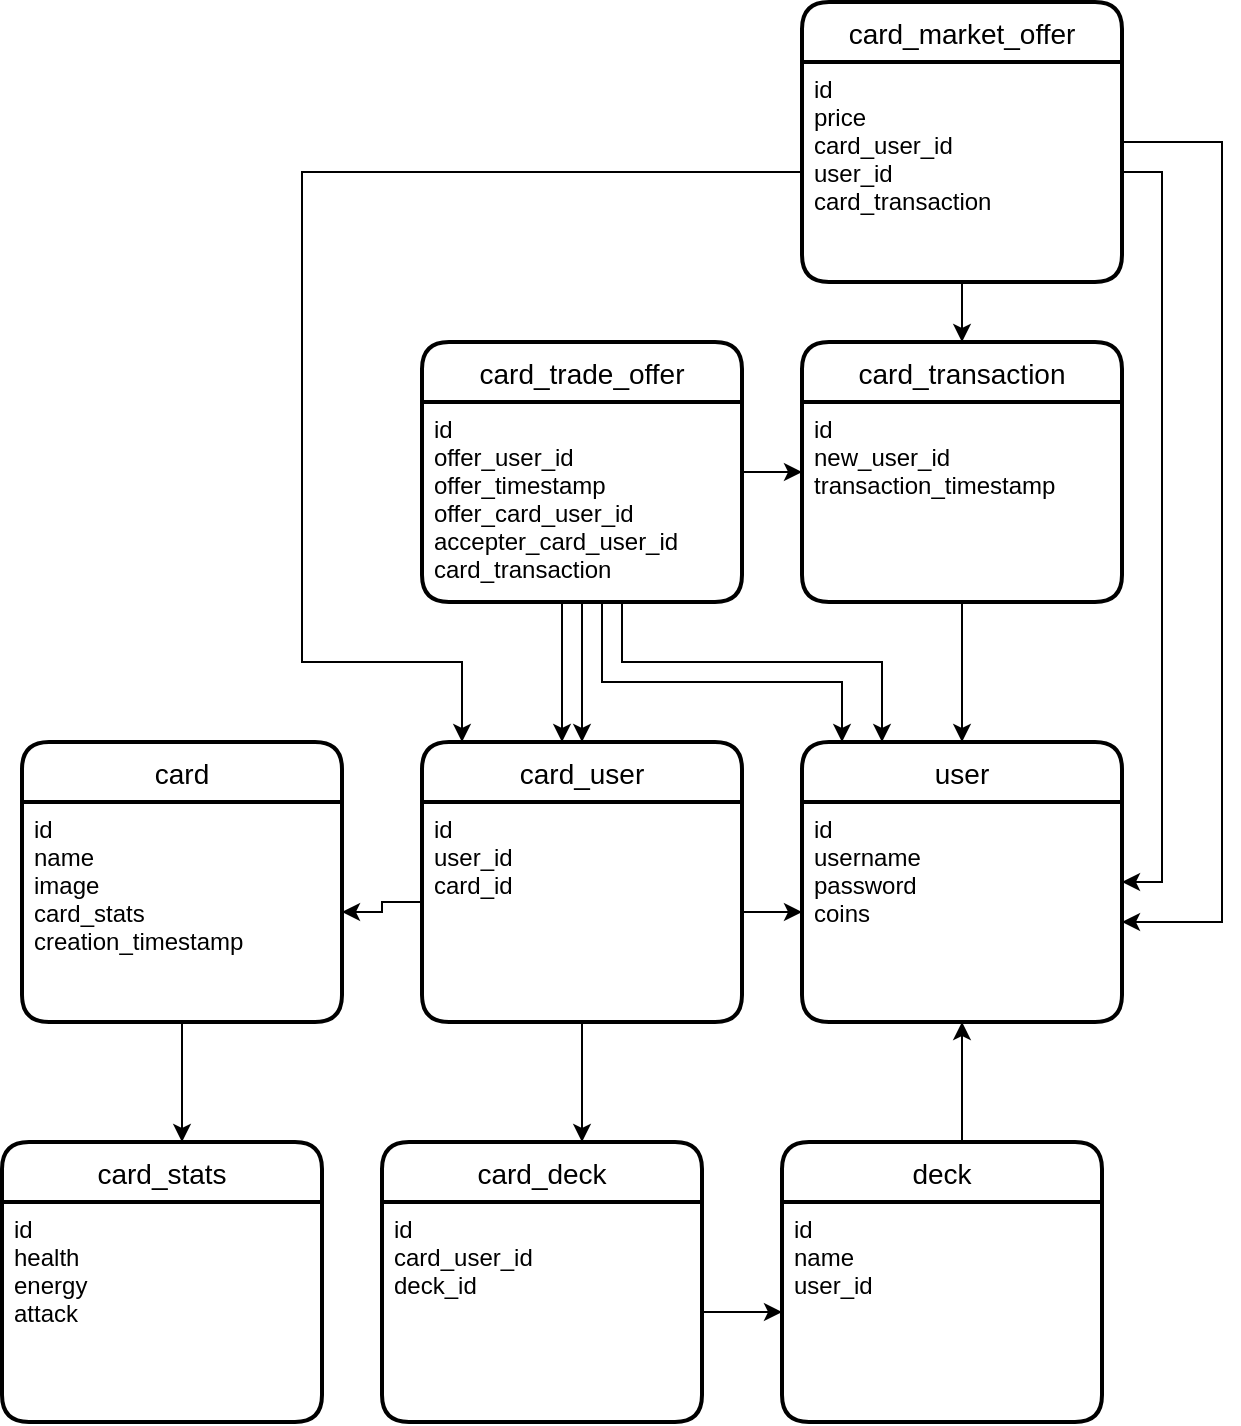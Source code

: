 <mxfile version="14.1.8" type="device"><diagram id="NfqsNibtVHPHWG5z4RFq" name="Page-1"><mxGraphModel dx="1205" dy="687" grid="1" gridSize="10" guides="1" tooltips="1" connect="1" arrows="1" fold="1" page="1" pageScale="1" pageWidth="827" pageHeight="1169" math="0" shadow="0"><root><mxCell id="0"/><mxCell id="1" parent="0"/><mxCell id="HuikeNuEfoCwgzQGubNq-2" value="user" style="swimlane;childLayout=stackLayout;horizontal=1;startSize=30;horizontalStack=0;rounded=1;fontSize=14;fontStyle=0;strokeWidth=2;resizeParent=0;resizeLast=1;shadow=0;dashed=0;align=center;" parent="1" vertex="1"><mxGeometry x="520" y="400" width="160" height="140" as="geometry"/></mxCell><mxCell id="HuikeNuEfoCwgzQGubNq-3" value="id&#10;username&#10;password&#10;coins" style="align=left;strokeColor=none;fillColor=none;spacingLeft=4;fontSize=12;verticalAlign=top;resizable=0;rotatable=0;part=1;" parent="HuikeNuEfoCwgzQGubNq-2" vertex="1"><mxGeometry y="30" width="160" height="110" as="geometry"/></mxCell><mxCell id="zg7kkb5A9tlKl8UrvBa3-1" value="card" style="swimlane;childLayout=stackLayout;horizontal=1;startSize=30;horizontalStack=0;rounded=1;fontSize=14;fontStyle=0;strokeWidth=2;resizeParent=0;resizeLast=1;shadow=0;dashed=0;align=center;" parent="1" vertex="1"><mxGeometry x="130" y="400" width="160" height="140" as="geometry"/></mxCell><mxCell id="zg7kkb5A9tlKl8UrvBa3-2" value="id&#10;name&#10;image&#10;card_stats&#10;creation_timestamp&#10;" style="align=left;strokeColor=none;fillColor=none;spacingLeft=4;fontSize=12;verticalAlign=top;resizable=0;rotatable=0;part=1;" parent="zg7kkb5A9tlKl8UrvBa3-1" vertex="1"><mxGeometry y="30" width="160" height="110" as="geometry"/></mxCell><mxCell id="zg7kkb5A9tlKl8UrvBa3-7" value="card_stats" style="swimlane;childLayout=stackLayout;horizontal=1;startSize=30;horizontalStack=0;rounded=1;fontSize=14;fontStyle=0;strokeWidth=2;resizeParent=0;resizeLast=1;shadow=0;dashed=0;align=center;" parent="1" vertex="1"><mxGeometry x="120" y="600" width="160" height="140" as="geometry"/></mxCell><mxCell id="zg7kkb5A9tlKl8UrvBa3-8" value="id&#10;health&#10;energy&#10;attack&#10;" style="align=left;strokeColor=none;fillColor=none;spacingLeft=4;fontSize=12;verticalAlign=top;resizable=0;rotatable=0;part=1;" parent="zg7kkb5A9tlKl8UrvBa3-7" vertex="1"><mxGeometry y="30" width="160" height="110" as="geometry"/></mxCell><mxCell id="zg7kkb5A9tlKl8UrvBa3-19" style="edgeStyle=orthogonalEdgeStyle;rounded=0;orthogonalLoop=1;jettySize=auto;html=1;" parent="1" source="zg7kkb5A9tlKl8UrvBa3-11" target="HuikeNuEfoCwgzQGubNq-3" edge="1"><mxGeometry relative="1" as="geometry"><Array as="points"><mxPoint x="600" y="590"/><mxPoint x="600" y="590"/></Array></mxGeometry></mxCell><mxCell id="zg7kkb5A9tlKl8UrvBa3-11" value="deck" style="swimlane;childLayout=stackLayout;horizontal=1;startSize=30;horizontalStack=0;rounded=1;fontSize=14;fontStyle=0;strokeWidth=2;resizeParent=0;resizeLast=1;shadow=0;dashed=0;align=center;" parent="1" vertex="1"><mxGeometry x="510" y="600" width="160" height="140" as="geometry"/></mxCell><mxCell id="zg7kkb5A9tlKl8UrvBa3-12" value="id&#10;name&#10;user_id" style="align=left;strokeColor=none;fillColor=none;spacingLeft=4;fontSize=12;verticalAlign=top;resizable=0;rotatable=0;part=1;" parent="zg7kkb5A9tlKl8UrvBa3-11" vertex="1"><mxGeometry y="30" width="160" height="110" as="geometry"/></mxCell><mxCell id="zg7kkb5A9tlKl8UrvBa3-13" value="card_market_offer" style="swimlane;childLayout=stackLayout;horizontal=1;startSize=30;horizontalStack=0;rounded=1;fontSize=14;fontStyle=0;strokeWidth=2;resizeParent=0;resizeLast=1;shadow=0;dashed=0;align=center;" parent="1" vertex="1"><mxGeometry x="520" y="30" width="160" height="140" as="geometry"/></mxCell><mxCell id="zg7kkb5A9tlKl8UrvBa3-14" value="id&#10;price&#10;card_user_id&#10;user_id&#10;card_transaction" style="align=left;strokeColor=none;fillColor=none;spacingLeft=4;fontSize=12;verticalAlign=top;resizable=0;rotatable=0;part=1;" parent="zg7kkb5A9tlKl8UrvBa3-13" vertex="1"><mxGeometry y="30" width="160" height="110" as="geometry"/></mxCell><mxCell id="zg7kkb5A9tlKl8UrvBa3-15" value="card_trade_offer" style="swimlane;childLayout=stackLayout;horizontal=1;startSize=30;horizontalStack=0;rounded=1;fontSize=14;fontStyle=0;strokeWidth=2;resizeParent=0;resizeLast=1;shadow=0;dashed=0;align=center;" parent="1" vertex="1"><mxGeometry x="330" y="200" width="160" height="130" as="geometry"/></mxCell><mxCell id="zg7kkb5A9tlKl8UrvBa3-16" value="id&#10;offer_user_id&#10;offer_timestamp&#10;offer_card_user_id&#10;accepter_card_user_id&#10;card_transaction" style="align=left;strokeColor=none;fillColor=none;spacingLeft=4;fontSize=12;verticalAlign=top;resizable=0;rotatable=0;part=1;" parent="zg7kkb5A9tlKl8UrvBa3-15" vertex="1"><mxGeometry y="30" width="160" height="100" as="geometry"/></mxCell><mxCell id="zg7kkb5A9tlKl8UrvBa3-17" value="card_deck" style="swimlane;childLayout=stackLayout;horizontal=1;startSize=30;horizontalStack=0;rounded=1;fontSize=14;fontStyle=0;strokeWidth=2;resizeParent=0;resizeLast=1;shadow=0;dashed=0;align=center;" parent="1" vertex="1"><mxGeometry x="310" y="600" width="160" height="140" as="geometry"/></mxCell><mxCell id="zg7kkb5A9tlKl8UrvBa3-18" value="id&#10;card_user_id&#10;deck_id" style="align=left;strokeColor=none;fillColor=none;spacingLeft=4;fontSize=12;verticalAlign=top;resizable=0;rotatable=0;part=1;" parent="zg7kkb5A9tlKl8UrvBa3-17" vertex="1"><mxGeometry y="30" width="160" height="110" as="geometry"/></mxCell><mxCell id="zg7kkb5A9tlKl8UrvBa3-20" style="edgeStyle=orthogonalEdgeStyle;rounded=0;orthogonalLoop=1;jettySize=auto;html=1;" parent="1" source="zg7kkb5A9tlKl8UrvBa3-18" target="zg7kkb5A9tlKl8UrvBa3-12" edge="1"><mxGeometry relative="1" as="geometry"><Array as="points"><mxPoint x="470" y="675"/></Array></mxGeometry></mxCell><mxCell id="zg7kkb5A9tlKl8UrvBa3-22" style="edgeStyle=orthogonalEdgeStyle;rounded=0;orthogonalLoop=1;jettySize=auto;html=1;" parent="1" source="zg7kkb5A9tlKl8UrvBa3-16" target="HuikeNuEfoCwgzQGubNq-2" edge="1"><mxGeometry relative="1" as="geometry"><Array as="points"><mxPoint x="420" y="370"/><mxPoint x="540" y="370"/></Array></mxGeometry></mxCell><mxCell id="zg7kkb5A9tlKl8UrvBa3-25" style="edgeStyle=orthogonalEdgeStyle;rounded=0;orthogonalLoop=1;jettySize=auto;html=1;" parent="1" source="zg7kkb5A9tlKl8UrvBa3-16" target="HuikeNuEfoCwgzQGubNq-2" edge="1"><mxGeometry relative="1" as="geometry"><Array as="points"><mxPoint x="430" y="360"/><mxPoint x="560" y="360"/></Array></mxGeometry></mxCell><mxCell id="zg7kkb5A9tlKl8UrvBa3-28" style="edgeStyle=orthogonalEdgeStyle;rounded=0;orthogonalLoop=1;jettySize=auto;html=1;" parent="1" source="zg7kkb5A9tlKl8UrvBa3-14" target="HuikeNuEfoCwgzQGubNq-2" edge="1"><mxGeometry relative="1" as="geometry"><Array as="points"><mxPoint x="700" y="115"/><mxPoint x="700" y="470"/></Array></mxGeometry></mxCell><mxCell id="zg7kkb5A9tlKl8UrvBa3-29" style="edgeStyle=orthogonalEdgeStyle;rounded=0;orthogonalLoop=1;jettySize=auto;html=1;" parent="1" source="zg7kkb5A9tlKl8UrvBa3-14" target="HuikeNuEfoCwgzQGubNq-2" edge="1"><mxGeometry relative="1" as="geometry"><Array as="points"><mxPoint x="730" y="100"/><mxPoint x="730" y="490"/></Array></mxGeometry></mxCell><mxCell id="zg7kkb5A9tlKl8UrvBa3-42" style="edgeStyle=orthogonalEdgeStyle;rounded=0;orthogonalLoop=1;jettySize=auto;html=1;" parent="1" source="zg7kkb5A9tlKl8UrvBa3-37" target="zg7kkb5A9tlKl8UrvBa3-2" edge="1"><mxGeometry relative="1" as="geometry"><Array as="points"><mxPoint x="310" y="480"/></Array></mxGeometry></mxCell><mxCell id="zg7kkb5A9tlKl8UrvBa3-37" value="card_user" style="swimlane;childLayout=stackLayout;horizontal=1;startSize=30;horizontalStack=0;rounded=1;fontSize=14;fontStyle=0;strokeWidth=2;resizeParent=0;resizeLast=1;shadow=0;dashed=0;align=center;" parent="1" vertex="1"><mxGeometry x="330" y="400" width="160" height="140" as="geometry"/></mxCell><mxCell id="zg7kkb5A9tlKl8UrvBa3-38" value="id&#10;user_id&#10;card_id&#10;" style="align=left;strokeColor=none;fillColor=none;spacingLeft=4;fontSize=12;verticalAlign=top;resizable=0;rotatable=0;part=1;" parent="zg7kkb5A9tlKl8UrvBa3-37" vertex="1"><mxGeometry y="30" width="160" height="110" as="geometry"/></mxCell><mxCell id="zg7kkb5A9tlKl8UrvBa3-40" style="edgeStyle=orthogonalEdgeStyle;rounded=0;orthogonalLoop=1;jettySize=auto;html=1;" parent="1" source="zg7kkb5A9tlKl8UrvBa3-2" target="zg7kkb5A9tlKl8UrvBa3-7" edge="1"><mxGeometry relative="1" as="geometry"><Array as="points"><mxPoint x="200" y="540"/><mxPoint x="200" y="540"/></Array></mxGeometry></mxCell><mxCell id="zg7kkb5A9tlKl8UrvBa3-43" style="edgeStyle=orthogonalEdgeStyle;rounded=0;orthogonalLoop=1;jettySize=auto;html=1;" parent="1" source="zg7kkb5A9tlKl8UrvBa3-38" target="HuikeNuEfoCwgzQGubNq-3" edge="1"><mxGeometry relative="1" as="geometry"/></mxCell><mxCell id="zg7kkb5A9tlKl8UrvBa3-44" style="edgeStyle=orthogonalEdgeStyle;rounded=0;orthogonalLoop=1;jettySize=auto;html=1;" parent="1" source="zg7kkb5A9tlKl8UrvBa3-38" target="zg7kkb5A9tlKl8UrvBa3-17" edge="1"><mxGeometry relative="1" as="geometry"><Array as="points"><mxPoint x="410" y="550"/><mxPoint x="410" y="550"/></Array></mxGeometry></mxCell><mxCell id="zg7kkb5A9tlKl8UrvBa3-45" value="card_transaction" style="swimlane;childLayout=stackLayout;horizontal=1;startSize=30;horizontalStack=0;rounded=1;fontSize=14;fontStyle=0;strokeWidth=2;resizeParent=0;resizeLast=1;shadow=0;dashed=0;align=center;" parent="1" vertex="1"><mxGeometry x="520" y="200" width="160" height="130" as="geometry"/></mxCell><mxCell id="zg7kkb5A9tlKl8UrvBa3-46" value="id&#10;new_user_id&#10;transaction_timestamp&#10;" style="align=left;strokeColor=none;fillColor=none;spacingLeft=4;fontSize=12;verticalAlign=top;resizable=0;rotatable=0;part=1;" parent="zg7kkb5A9tlKl8UrvBa3-45" vertex="1"><mxGeometry y="30" width="160" height="100" as="geometry"/></mxCell><mxCell id="zg7kkb5A9tlKl8UrvBa3-49" style="edgeStyle=orthogonalEdgeStyle;rounded=0;orthogonalLoop=1;jettySize=auto;html=1;" parent="1" source="zg7kkb5A9tlKl8UrvBa3-14" target="zg7kkb5A9tlKl8UrvBa3-45" edge="1"><mxGeometry relative="1" as="geometry"><Array as="points"><mxPoint x="600" y="185"/><mxPoint x="600" y="185"/></Array></mxGeometry></mxCell><mxCell id="zg7kkb5A9tlKl8UrvBa3-50" style="edgeStyle=orthogonalEdgeStyle;rounded=0;orthogonalLoop=1;jettySize=auto;html=1;" parent="1" source="zg7kkb5A9tlKl8UrvBa3-15" target="zg7kkb5A9tlKl8UrvBa3-46" edge="1"><mxGeometry relative="1" as="geometry"><Array as="points"><mxPoint x="490" y="280"/><mxPoint x="490" y="280"/></Array><mxPoint x="500" y="275" as="sourcePoint"/></mxGeometry></mxCell><mxCell id="zg7kkb5A9tlKl8UrvBa3-51" style="edgeStyle=orthogonalEdgeStyle;rounded=0;orthogonalLoop=1;jettySize=auto;html=1;entryX=0.5;entryY=0;entryDx=0;entryDy=0;" parent="1" source="zg7kkb5A9tlKl8UrvBa3-46" target="HuikeNuEfoCwgzQGubNq-2" edge="1"><mxGeometry relative="1" as="geometry"/></mxCell><mxCell id="kN3Av4WBNZ-qIVtehgJY-1" style="edgeStyle=orthogonalEdgeStyle;rounded=0;orthogonalLoop=1;jettySize=auto;html=1;entryX=0.5;entryY=0;entryDx=0;entryDy=0;" edge="1" parent="1" source="zg7kkb5A9tlKl8UrvBa3-16" target="zg7kkb5A9tlKl8UrvBa3-37"><mxGeometry relative="1" as="geometry"><Array as="points"><mxPoint x="410" y="350"/><mxPoint x="410" y="350"/></Array></mxGeometry></mxCell><mxCell id="kN3Av4WBNZ-qIVtehgJY-2" style="edgeStyle=orthogonalEdgeStyle;rounded=0;orthogonalLoop=1;jettySize=auto;html=1;" edge="1" parent="1" source="zg7kkb5A9tlKl8UrvBa3-16" target="zg7kkb5A9tlKl8UrvBa3-37"><mxGeometry relative="1" as="geometry"><Array as="points"><mxPoint x="400" y="350"/><mxPoint x="400" y="350"/></Array></mxGeometry></mxCell><mxCell id="kN3Av4WBNZ-qIVtehgJY-3" style="edgeStyle=orthogonalEdgeStyle;rounded=0;orthogonalLoop=1;jettySize=auto;html=1;" edge="1" parent="1" source="zg7kkb5A9tlKl8UrvBa3-14" target="zg7kkb5A9tlKl8UrvBa3-37"><mxGeometry relative="1" as="geometry"><Array as="points"><mxPoint x="270" y="115"/><mxPoint x="270" y="360"/><mxPoint x="350" y="360"/></Array></mxGeometry></mxCell></root></mxGraphModel></diagram></mxfile>